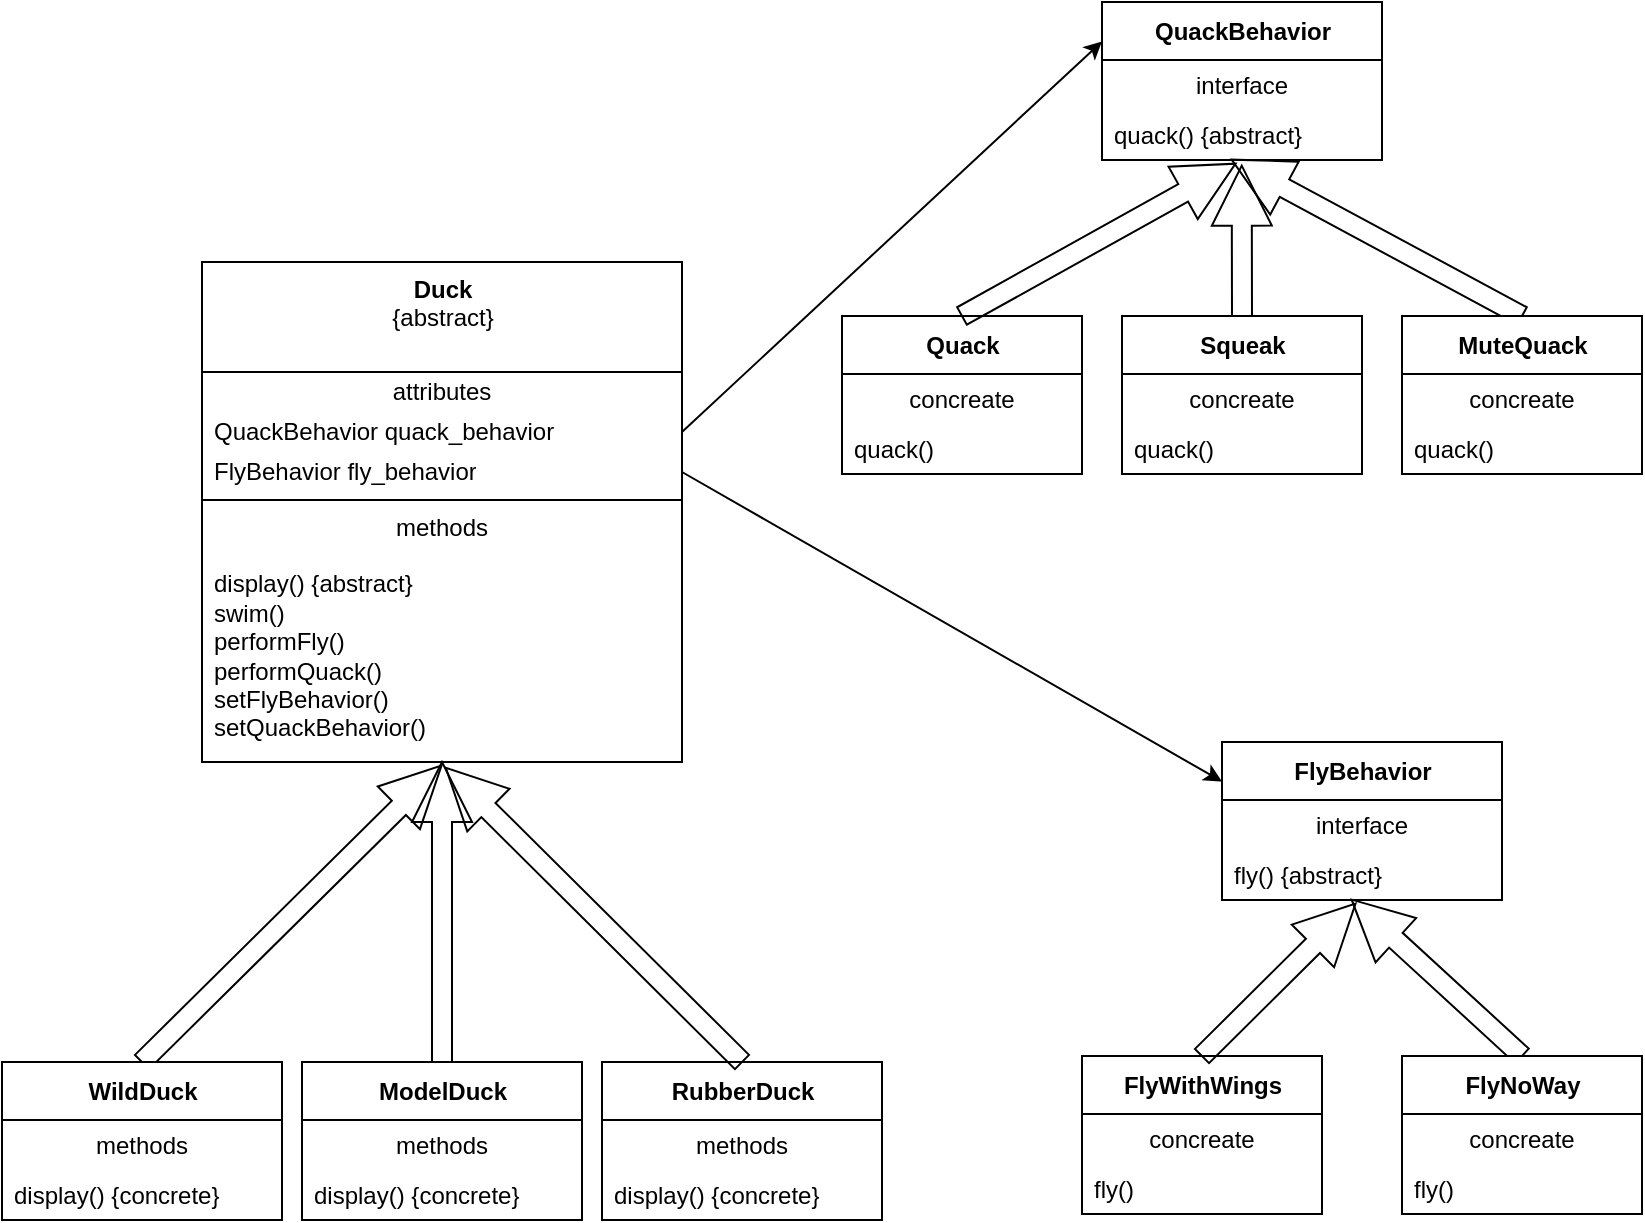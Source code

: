 <mxfile>
    <diagram id="y81J2vsQ6q_i72oybPg3" name="ducks">
        <mxGraphModel dx="2153" dy="953" grid="1" gridSize="10" guides="1" tooltips="1" connect="1" arrows="1" fold="1" page="1" pageScale="1" pageWidth="850" pageHeight="1100" math="0" shadow="0">
            <root>
                <mxCell id="0"/>
                <mxCell id="1" parent="0"/>
                <mxCell id="2" value="&lt;b&gt;Duck&lt;/b&gt;&lt;br&gt;{abstract}" style="swimlane;fontStyle=0;align=center;verticalAlign=top;childLayout=stackLayout;horizontal=1;startSize=55;horizontalStack=0;resizeParent=1;resizeParentMax=0;resizeLast=0;collapsible=0;marginBottom=0;html=1;" parent="1" vertex="1">
                    <mxGeometry x="120" y="160" width="240" height="250" as="geometry"/>
                </mxCell>
                <mxCell id="3" value="attributes" style="text;html=1;strokeColor=none;fillColor=none;align=center;verticalAlign=middle;spacingLeft=4;spacingRight=4;overflow=hidden;rotatable=0;points=[[0,0.5],[1,0.5]];portConstraint=eastwest;" parent="2" vertex="1">
                    <mxGeometry y="55" width="240" height="20" as="geometry"/>
                </mxCell>
                <mxCell id="4" value="QuackBehavior quack_behavior" style="text;html=1;strokeColor=none;fillColor=none;align=left;verticalAlign=middle;spacingLeft=4;spacingRight=4;overflow=hidden;rotatable=0;points=[[0,0.5],[1,0.5]];portConstraint=eastwest;" parent="2" vertex="1">
                    <mxGeometry y="75" width="240" height="20" as="geometry"/>
                </mxCell>
                <mxCell id="6" value="FlyBehavior fly_behavior" style="text;html=1;strokeColor=none;fillColor=none;align=left;verticalAlign=middle;spacingLeft=4;spacingRight=4;overflow=hidden;rotatable=0;points=[[0,0.5],[1,0.5]];portConstraint=eastwest;" parent="2" vertex="1">
                    <mxGeometry y="95" width="240" height="20" as="geometry"/>
                </mxCell>
                <mxCell id="7" value="" style="line;strokeWidth=1;fillColor=none;align=left;verticalAlign=middle;spacingTop=-1;spacingLeft=3;spacingRight=3;rotatable=0;labelPosition=right;points=[];portConstraint=eastwest;" parent="2" vertex="1">
                    <mxGeometry y="115" width="240" height="8" as="geometry"/>
                </mxCell>
                <mxCell id="8" value="methods" style="text;html=1;strokeColor=none;fillColor=none;align=center;verticalAlign=middle;spacingLeft=4;spacingRight=4;overflow=hidden;rotatable=0;points=[[0,0.5],[1,0.5]];portConstraint=eastwest;" parent="2" vertex="1">
                    <mxGeometry y="123" width="240" height="20" as="geometry"/>
                </mxCell>
                <mxCell id="9" value="display() {abstract}&lt;br&gt;swim()&lt;br&gt;performFly()&lt;br&gt;performQuack()&lt;br&gt;setFlyBehavior()&lt;br&gt;setQuackBehavior()&lt;br&gt;" style="text;html=1;strokeColor=none;fillColor=none;align=left;verticalAlign=middle;spacingLeft=4;spacingRight=4;overflow=hidden;rotatable=0;points=[[0,0.5],[1,0.5]];portConstraint=eastwest;" parent="2" vertex="1">
                    <mxGeometry y="143" width="240" height="107" as="geometry"/>
                </mxCell>
                <mxCell id="16" style="edgeStyle=none;html=1;entryX=0.499;entryY=1.017;entryDx=0;entryDy=0;entryPerimeter=0;exitX=0.5;exitY=0;exitDx=0;exitDy=0;shape=arrow;" parent="1" source="13" target="9" edge="1">
                    <mxGeometry relative="1" as="geometry"/>
                </mxCell>
                <mxCell id="13" value="WildDuck" style="swimlane;fontStyle=1;align=center;verticalAlign=middle;childLayout=stackLayout;horizontal=1;startSize=29;horizontalStack=0;resizeParent=1;resizeParentMax=0;resizeLast=0;collapsible=0;marginBottom=0;html=1;" parent="1" vertex="1">
                    <mxGeometry x="20" y="560" width="140" height="79" as="geometry"/>
                </mxCell>
                <mxCell id="14" value="methods" style="text;html=1;strokeColor=none;fillColor=none;align=center;verticalAlign=middle;spacingLeft=4;spacingRight=4;overflow=hidden;rotatable=0;points=[[0,0.5],[1,0.5]];portConstraint=eastwest;" parent="13" vertex="1">
                    <mxGeometry y="29" width="140" height="25" as="geometry"/>
                </mxCell>
                <mxCell id="15" value="display() {concrete}" style="text;html=1;strokeColor=none;fillColor=none;align=left;verticalAlign=middle;spacingLeft=4;spacingRight=4;overflow=hidden;rotatable=0;points=[[0,0.5],[1,0.5]];portConstraint=eastwest;" parent="13" vertex="1">
                    <mxGeometry y="54" width="140" height="25" as="geometry"/>
                </mxCell>
                <mxCell id="18" value="ModelDuck" style="swimlane;fontStyle=1;align=center;verticalAlign=middle;childLayout=stackLayout;horizontal=1;startSize=29;horizontalStack=0;resizeParent=1;resizeParentMax=0;resizeLast=0;collapsible=0;marginBottom=0;html=1;" parent="1" vertex="1">
                    <mxGeometry x="170" y="560" width="140" height="79" as="geometry"/>
                </mxCell>
                <mxCell id="19" value="methods" style="text;html=1;strokeColor=none;fillColor=none;align=center;verticalAlign=middle;spacingLeft=4;spacingRight=4;overflow=hidden;rotatable=0;points=[[0,0.5],[1,0.5]];portConstraint=eastwest;" parent="18" vertex="1">
                    <mxGeometry y="29" width="140" height="25" as="geometry"/>
                </mxCell>
                <mxCell id="20" value="display() {concrete}" style="text;html=1;strokeColor=none;fillColor=none;align=left;verticalAlign=middle;spacingLeft=4;spacingRight=4;overflow=hidden;rotatable=0;points=[[0,0.5],[1,0.5]];portConstraint=eastwest;" parent="18" vertex="1">
                    <mxGeometry y="54" width="140" height="25" as="geometry"/>
                </mxCell>
                <mxCell id="21" value="RubberDuck" style="swimlane;fontStyle=1;align=center;verticalAlign=middle;childLayout=stackLayout;horizontal=1;startSize=29;horizontalStack=0;resizeParent=1;resizeParentMax=0;resizeLast=0;collapsible=0;marginBottom=0;html=1;" parent="1" vertex="1">
                    <mxGeometry x="320" y="560" width="140" height="79" as="geometry"/>
                </mxCell>
                <mxCell id="22" value="methods" style="text;html=1;strokeColor=none;fillColor=none;align=center;verticalAlign=middle;spacingLeft=4;spacingRight=4;overflow=hidden;rotatable=0;points=[[0,0.5],[1,0.5]];portConstraint=eastwest;" parent="21" vertex="1">
                    <mxGeometry y="29" width="140" height="25" as="geometry"/>
                </mxCell>
                <mxCell id="23" value="display() {concrete}" style="text;html=1;strokeColor=none;fillColor=none;align=left;verticalAlign=middle;spacingLeft=4;spacingRight=4;overflow=hidden;rotatable=0;points=[[0,0.5],[1,0.5]];portConstraint=eastwest;" parent="21" vertex="1">
                    <mxGeometry y="54" width="140" height="25" as="geometry"/>
                </mxCell>
                <mxCell id="24" style="edgeStyle=none;html=1;exitX=0.5;exitY=0;exitDx=0;exitDy=0;shape=arrow;" parent="1" source="18" edge="1">
                    <mxGeometry relative="1" as="geometry">
                        <mxPoint x="120" y="570" as="sourcePoint"/>
                        <mxPoint x="240" y="410" as="targetPoint"/>
                    </mxGeometry>
                </mxCell>
                <mxCell id="25" style="edgeStyle=none;html=1;entryX=0.508;entryY=1.027;entryDx=0;entryDy=0;entryPerimeter=0;exitX=0.5;exitY=0;exitDx=0;exitDy=0;shape=arrow;" parent="1" source="21" target="9" edge="1">
                    <mxGeometry relative="1" as="geometry">
                        <mxPoint x="100" y="570" as="sourcePoint"/>
                        <mxPoint x="249.76" y="421.819" as="targetPoint"/>
                    </mxGeometry>
                </mxCell>
                <mxCell id="38" value="" style="edgeStyle=none;shape=arrow;html=1;entryX=0.463;entryY=0.993;entryDx=0;entryDy=0;exitX=0.5;exitY=0;exitDx=0;exitDy=0;entryPerimeter=0;" parent="1" source="35" target="28" edge="1">
                    <mxGeometry relative="1" as="geometry"/>
                </mxCell>
                <mxCell id="26" value="FlyBehavior" style="swimlane;fontStyle=1;align=center;verticalAlign=middle;childLayout=stackLayout;horizontal=1;startSize=29;horizontalStack=0;resizeParent=1;resizeParentMax=0;resizeLast=0;collapsible=0;marginBottom=0;html=1;" parent="1" vertex="1">
                    <mxGeometry x="630" y="400" width="140" height="79" as="geometry"/>
                </mxCell>
                <mxCell id="27" value="interface" style="text;html=1;strokeColor=none;fillColor=none;align=center;verticalAlign=middle;spacingLeft=4;spacingRight=4;overflow=hidden;rotatable=0;points=[[0,0.5],[1,0.5]];portConstraint=eastwest;" parent="26" vertex="1">
                    <mxGeometry y="29" width="140" height="25" as="geometry"/>
                </mxCell>
                <mxCell id="28" value="fly() {abstract}" style="text;html=1;strokeColor=none;fillColor=none;align=left;verticalAlign=middle;spacingLeft=4;spacingRight=4;overflow=hidden;rotatable=0;points=[[0,0.5],[1,0.5]];portConstraint=eastwest;" parent="26" vertex="1">
                    <mxGeometry y="54" width="140" height="25" as="geometry"/>
                </mxCell>
                <mxCell id="32" value="FlyWithWings" style="swimlane;fontStyle=1;align=center;verticalAlign=middle;childLayout=stackLayout;horizontal=1;startSize=29;horizontalStack=0;resizeParent=1;resizeParentMax=0;resizeLast=0;collapsible=0;marginBottom=0;html=1;" parent="1" vertex="1">
                    <mxGeometry x="560" y="557" width="120" height="79" as="geometry"/>
                </mxCell>
                <mxCell id="33" value="concreate" style="text;html=1;strokeColor=none;fillColor=none;align=center;verticalAlign=middle;spacingLeft=4;spacingRight=4;overflow=hidden;rotatable=0;points=[[0,0.5],[1,0.5]];portConstraint=eastwest;" parent="32" vertex="1">
                    <mxGeometry y="29" width="120" height="25" as="geometry"/>
                </mxCell>
                <mxCell id="34" value="fly()" style="text;html=1;strokeColor=none;fillColor=none;align=left;verticalAlign=middle;spacingLeft=4;spacingRight=4;overflow=hidden;rotatable=0;points=[[0,0.5],[1,0.5]];portConstraint=eastwest;" parent="32" vertex="1">
                    <mxGeometry y="54" width="120" height="25" as="geometry"/>
                </mxCell>
                <mxCell id="35" value="FlyNoWay" style="swimlane;fontStyle=1;align=center;verticalAlign=middle;childLayout=stackLayout;horizontal=1;startSize=29;horizontalStack=0;resizeParent=1;resizeParentMax=0;resizeLast=0;collapsible=0;marginBottom=0;html=1;" parent="1" vertex="1">
                    <mxGeometry x="720" y="557" width="120" height="79" as="geometry"/>
                </mxCell>
                <mxCell id="36" value="concreate" style="text;html=1;strokeColor=none;fillColor=none;align=center;verticalAlign=middle;spacingLeft=4;spacingRight=4;overflow=hidden;rotatable=0;points=[[0,0.5],[1,0.5]];portConstraint=eastwest;" parent="35" vertex="1">
                    <mxGeometry y="29" width="120" height="25" as="geometry"/>
                </mxCell>
                <mxCell id="37" value="fly()" style="text;html=1;strokeColor=none;fillColor=none;align=left;verticalAlign=middle;spacingLeft=4;spacingRight=4;overflow=hidden;rotatable=0;points=[[0,0.5],[1,0.5]];portConstraint=eastwest;" parent="35" vertex="1">
                    <mxGeometry y="54" width="120" height="25" as="geometry"/>
                </mxCell>
                <mxCell id="39" value="" style="edgeStyle=none;shape=arrow;html=1;entryX=0.477;entryY=1.073;entryDx=0;entryDy=0;exitX=0.5;exitY=0;exitDx=0;exitDy=0;entryPerimeter=0;" parent="1" source="32" target="28" edge="1">
                    <mxGeometry relative="1" as="geometry">
                        <mxPoint x="810" y="567" as="sourcePoint"/>
                        <mxPoint x="704.82" y="488.825" as="targetPoint"/>
                    </mxGeometry>
                </mxCell>
                <mxCell id="40" value="" style="edgeStyle=none;shape=arrow;html=1;entryX=0.463;entryY=0.993;entryDx=0;entryDy=0;exitX=0.5;exitY=0;exitDx=0;exitDy=0;entryPerimeter=0;" parent="1" source="47" target="43" edge="1">
                    <mxGeometry relative="1" as="geometry"/>
                </mxCell>
                <mxCell id="41" value="QuackBehavior" style="swimlane;fontStyle=1;align=center;verticalAlign=middle;childLayout=stackLayout;horizontal=1;startSize=29;horizontalStack=0;resizeParent=1;resizeParentMax=0;resizeLast=0;collapsible=0;marginBottom=0;html=1;" parent="1" vertex="1">
                    <mxGeometry x="570" y="30" width="140" height="79" as="geometry"/>
                </mxCell>
                <mxCell id="42" value="interface" style="text;html=1;strokeColor=none;fillColor=none;align=center;verticalAlign=middle;spacingLeft=4;spacingRight=4;overflow=hidden;rotatable=0;points=[[0,0.5],[1,0.5]];portConstraint=eastwest;" parent="41" vertex="1">
                    <mxGeometry y="29" width="140" height="25" as="geometry"/>
                </mxCell>
                <mxCell id="43" value="quack() {abstract}" style="text;html=1;strokeColor=none;fillColor=none;align=left;verticalAlign=middle;spacingLeft=4;spacingRight=4;overflow=hidden;rotatable=0;points=[[0,0.5],[1,0.5]];portConstraint=eastwest;" parent="41" vertex="1">
                    <mxGeometry y="54" width="140" height="25" as="geometry"/>
                </mxCell>
                <mxCell id="44" value="Quack" style="swimlane;fontStyle=1;align=center;verticalAlign=middle;childLayout=stackLayout;horizontal=1;startSize=29;horizontalStack=0;resizeParent=1;resizeParentMax=0;resizeLast=0;collapsible=0;marginBottom=0;html=1;" parent="1" vertex="1">
                    <mxGeometry x="440" y="187" width="120" height="79" as="geometry"/>
                </mxCell>
                <mxCell id="45" value="concreate" style="text;html=1;strokeColor=none;fillColor=none;align=center;verticalAlign=middle;spacingLeft=4;spacingRight=4;overflow=hidden;rotatable=0;points=[[0,0.5],[1,0.5]];portConstraint=eastwest;" parent="44" vertex="1">
                    <mxGeometry y="29" width="120" height="25" as="geometry"/>
                </mxCell>
                <mxCell id="46" value="quack()" style="text;html=1;strokeColor=none;fillColor=none;align=left;verticalAlign=middle;spacingLeft=4;spacingRight=4;overflow=hidden;rotatable=0;points=[[0,0.5],[1,0.5]];portConstraint=eastwest;" parent="44" vertex="1">
                    <mxGeometry y="54" width="120" height="25" as="geometry"/>
                </mxCell>
                <mxCell id="47" value="MuteQuack" style="swimlane;fontStyle=1;align=center;verticalAlign=middle;childLayout=stackLayout;horizontal=1;startSize=29;horizontalStack=0;resizeParent=1;resizeParentMax=0;resizeLast=0;collapsible=0;marginBottom=0;html=1;" parent="1" vertex="1">
                    <mxGeometry x="720" y="187" width="120" height="79" as="geometry"/>
                </mxCell>
                <mxCell id="48" value="concreate" style="text;html=1;strokeColor=none;fillColor=none;align=center;verticalAlign=middle;spacingLeft=4;spacingRight=4;overflow=hidden;rotatable=0;points=[[0,0.5],[1,0.5]];portConstraint=eastwest;" parent="47" vertex="1">
                    <mxGeometry y="29" width="120" height="25" as="geometry"/>
                </mxCell>
                <mxCell id="49" value="quack()" style="text;html=1;strokeColor=none;fillColor=none;align=left;verticalAlign=middle;spacingLeft=4;spacingRight=4;overflow=hidden;rotatable=0;points=[[0,0.5],[1,0.5]];portConstraint=eastwest;" parent="47" vertex="1">
                    <mxGeometry y="54" width="120" height="25" as="geometry"/>
                </mxCell>
                <mxCell id="50" value="" style="edgeStyle=none;shape=arrow;html=1;entryX=0.477;entryY=1.073;entryDx=0;entryDy=0;exitX=0.5;exitY=0;exitDx=0;exitDy=0;entryPerimeter=0;" parent="1" source="44" target="43" edge="1">
                    <mxGeometry relative="1" as="geometry">
                        <mxPoint x="810" y="197" as="sourcePoint"/>
                        <mxPoint x="704.82" y="118.825" as="targetPoint"/>
                    </mxGeometry>
                </mxCell>
                <mxCell id="54" value="" style="edgeStyle=none;shape=arrow;html=1;exitX=0.5;exitY=0;exitDx=0;exitDy=0;entryX=0.499;entryY=1.113;entryDx=0;entryDy=0;entryPerimeter=0;" parent="1" source="51" target="43" edge="1">
                    <mxGeometry relative="1" as="geometry">
                        <mxPoint x="640" y="110" as="targetPoint"/>
                        <mxPoint x="670" y="170" as="sourcePoint"/>
                    </mxGeometry>
                </mxCell>
                <mxCell id="51" value="Squeak" style="swimlane;fontStyle=1;align=center;verticalAlign=middle;childLayout=stackLayout;horizontal=1;startSize=29;horizontalStack=0;resizeParent=1;resizeParentMax=0;resizeLast=0;collapsible=0;marginBottom=0;html=1;" parent="1" vertex="1">
                    <mxGeometry x="580" y="187" width="120" height="79" as="geometry"/>
                </mxCell>
                <mxCell id="52" value="concreate" style="text;html=1;strokeColor=none;fillColor=none;align=center;verticalAlign=middle;spacingLeft=4;spacingRight=4;overflow=hidden;rotatable=0;points=[[0,0.5],[1,0.5]];portConstraint=eastwest;" parent="51" vertex="1">
                    <mxGeometry y="29" width="120" height="25" as="geometry"/>
                </mxCell>
                <mxCell id="53" value="quack()" style="text;html=1;strokeColor=none;fillColor=none;align=left;verticalAlign=middle;spacingLeft=4;spacingRight=4;overflow=hidden;rotatable=0;points=[[0,0.5],[1,0.5]];portConstraint=eastwest;" parent="51" vertex="1">
                    <mxGeometry y="54" width="120" height="25" as="geometry"/>
                </mxCell>
                <mxCell id="55" value="" style="endArrow=classic;html=1;exitX=1;exitY=0.5;exitDx=0;exitDy=0;entryX=0;entryY=0.25;entryDx=0;entryDy=0;" parent="1" source="6" target="26" edge="1">
                    <mxGeometry width="50" height="50" relative="1" as="geometry">
                        <mxPoint x="400" y="460" as="sourcePoint"/>
                        <mxPoint x="600" y="350" as="targetPoint"/>
                    </mxGeometry>
                </mxCell>
                <mxCell id="56" value="" style="endArrow=classic;html=1;exitX=1;exitY=0.5;exitDx=0;exitDy=0;entryX=0;entryY=0.25;entryDx=0;entryDy=0;" parent="1" source="4" target="41" edge="1">
                    <mxGeometry width="50" height="50" relative="1" as="geometry">
                        <mxPoint x="370" y="175" as="sourcePoint"/>
                        <mxPoint x="560" y="60" as="targetPoint"/>
                    </mxGeometry>
                </mxCell>
            </root>
        </mxGraphModel>
    </diagram>
    <diagram id="SUP1asOqIllWdk1ZQvld" name="actionGame">
        <mxGraphModel dx="553" dy="1180" grid="1" gridSize="10" guides="1" tooltips="1" connect="1" arrows="1" fold="1" page="1" pageScale="1" pageWidth="850" pageHeight="1100" math="0" shadow="0">
            <root>
                <mxCell id="FtUsIOzg6ZiFX8PkNs-J-0"/>
                <mxCell id="FtUsIOzg6ZiFX8PkNs-J-1" parent="FtUsIOzg6ZiFX8PkNs-J-0"/>
                <mxCell id="5q2N4EW3rgL2drmj5KT_-0" value="&lt;b&gt;Character&lt;/b&gt;&lt;br&gt;{abstract}" style="swimlane;fontStyle=0;align=center;verticalAlign=top;childLayout=stackLayout;horizontal=1;startSize=55;horizontalStack=0;resizeParent=1;resizeParentMax=0;resizeLast=0;collapsible=0;marginBottom=0;html=1;" vertex="1" parent="FtUsIOzg6ZiFX8PkNs-J-1">
                    <mxGeometry x="120" y="160" width="240" height="230" as="geometry"/>
                </mxCell>
                <mxCell id="5q2N4EW3rgL2drmj5KT_-1" value="attributes" style="text;html=1;strokeColor=none;fillColor=none;align=center;verticalAlign=middle;spacingLeft=4;spacingRight=4;overflow=hidden;rotatable=0;points=[[0,0.5],[1,0.5]];portConstraint=eastwest;" vertex="1" parent="5q2N4EW3rgL2drmj5KT_-0">
                    <mxGeometry y="55" width="240" height="20" as="geometry"/>
                </mxCell>
                <mxCell id="5q2N4EW3rgL2drmj5KT_-2" value="WeaponBehavior weapon_behavior" style="text;html=1;strokeColor=none;fillColor=none;align=left;verticalAlign=middle;spacingLeft=4;spacingRight=4;overflow=hidden;rotatable=0;points=[[0,0.5],[1,0.5]];portConstraint=eastwest;" vertex="1" parent="5q2N4EW3rgL2drmj5KT_-0">
                    <mxGeometry y="75" width="240" height="20" as="geometry"/>
                </mxCell>
                <mxCell id="5q2N4EW3rgL2drmj5KT_-3" value="" style="line;strokeWidth=1;fillColor=none;align=left;verticalAlign=middle;spacingTop=-1;spacingLeft=3;spacingRight=3;rotatable=0;labelPosition=right;points=[];portConstraint=eastwest;" vertex="1" parent="5q2N4EW3rgL2drmj5KT_-0">
                    <mxGeometry y="95" width="240" height="8" as="geometry"/>
                </mxCell>
                <mxCell id="5q2N4EW3rgL2drmj5KT_-4" value="methods" style="text;html=1;strokeColor=none;fillColor=none;align=center;verticalAlign=middle;spacingLeft=4;spacingRight=4;overflow=hidden;rotatable=0;points=[[0,0.5],[1,0.5]];portConstraint=eastwest;" vertex="1" parent="5q2N4EW3rgL2drmj5KT_-0">
                    <mxGeometry y="103" width="240" height="20" as="geometry"/>
                </mxCell>
                <mxCell id="5q2N4EW3rgL2drmj5KT_-5" value="fight {abstract}&lt;br&gt;setWeapon(WeaponBehavior wb)&lt;br&gt;" style="text;html=1;strokeColor=none;fillColor=none;align=left;verticalAlign=middle;spacingLeft=4;spacingRight=4;overflow=hidden;rotatable=0;points=[[0,0.5],[1,0.5]];portConstraint=eastwest;" vertex="1" parent="5q2N4EW3rgL2drmj5KT_-0">
                    <mxGeometry y="123" width="240" height="107" as="geometry"/>
                </mxCell>
                <mxCell id="5q2N4EW3rgL2drmj5KT_-6" style="edgeStyle=none;html=1;entryX=0.081;entryY=1.023;entryDx=0;entryDy=0;entryPerimeter=0;exitX=0.5;exitY=0;exitDx=0;exitDy=0;shape=arrow;" edge="1" parent="FtUsIOzg6ZiFX8PkNs-J-1" source="5q2N4EW3rgL2drmj5KT_-7" target="5q2N4EW3rgL2drmj5KT_-5">
                    <mxGeometry relative="1" as="geometry"/>
                </mxCell>
                <mxCell id="5q2N4EW3rgL2drmj5KT_-7" value="Queen" style="swimlane;fontStyle=1;align=center;verticalAlign=middle;childLayout=stackLayout;horizontal=1;startSize=29;horizontalStack=0;resizeParent=1;resizeParentMax=0;resizeLast=0;collapsible=0;marginBottom=0;html=1;" vertex="1" parent="FtUsIOzg6ZiFX8PkNs-J-1">
                    <mxGeometry x="20" y="560" width="140" height="79" as="geometry"/>
                </mxCell>
                <mxCell id="5q2N4EW3rgL2drmj5KT_-8" value="methods" style="text;html=1;strokeColor=none;fillColor=none;align=center;verticalAlign=middle;spacingLeft=4;spacingRight=4;overflow=hidden;rotatable=0;points=[[0,0.5],[1,0.5]];portConstraint=eastwest;" vertex="1" parent="5q2N4EW3rgL2drmj5KT_-7">
                    <mxGeometry y="29" width="140" height="25" as="geometry"/>
                </mxCell>
                <mxCell id="5q2N4EW3rgL2drmj5KT_-9" value="fight() {concrete}" style="text;html=1;strokeColor=none;fillColor=none;align=left;verticalAlign=middle;spacingLeft=4;spacingRight=4;overflow=hidden;rotatable=0;points=[[0,0.5],[1,0.5]];portConstraint=eastwest;" vertex="1" parent="5q2N4EW3rgL2drmj5KT_-7">
                    <mxGeometry y="54" width="140" height="25" as="geometry"/>
                </mxCell>
                <mxCell id="5q2N4EW3rgL2drmj5KT_-10" value="King" style="swimlane;fontStyle=1;align=center;verticalAlign=middle;childLayout=stackLayout;horizontal=1;startSize=29;horizontalStack=0;resizeParent=1;resizeParentMax=0;resizeLast=0;collapsible=0;marginBottom=0;html=1;" vertex="1" parent="FtUsIOzg6ZiFX8PkNs-J-1">
                    <mxGeometry x="170" y="560" width="140" height="79" as="geometry"/>
                </mxCell>
                <mxCell id="5q2N4EW3rgL2drmj5KT_-11" value="methods" style="text;html=1;strokeColor=none;fillColor=none;align=center;verticalAlign=middle;spacingLeft=4;spacingRight=4;overflow=hidden;rotatable=0;points=[[0,0.5],[1,0.5]];portConstraint=eastwest;" vertex="1" parent="5q2N4EW3rgL2drmj5KT_-10">
                    <mxGeometry y="29" width="140" height="25" as="geometry"/>
                </mxCell>
                <mxCell id="5q2N4EW3rgL2drmj5KT_-12" value="fight() {concrete}" style="text;html=1;strokeColor=none;fillColor=none;align=left;verticalAlign=middle;spacingLeft=4;spacingRight=4;overflow=hidden;rotatable=0;points=[[0,0.5],[1,0.5]];portConstraint=eastwest;" vertex="1" parent="5q2N4EW3rgL2drmj5KT_-10">
                    <mxGeometry y="54" width="140" height="25" as="geometry"/>
                </mxCell>
                <mxCell id="5q2N4EW3rgL2drmj5KT_-13" value="Knight" style="swimlane;fontStyle=1;align=center;verticalAlign=middle;childLayout=stackLayout;horizontal=1;startSize=29;horizontalStack=0;resizeParent=1;resizeParentMax=0;resizeLast=0;collapsible=0;marginBottom=0;html=1;" vertex="1" parent="FtUsIOzg6ZiFX8PkNs-J-1">
                    <mxGeometry x="320" y="560" width="140" height="79" as="geometry"/>
                </mxCell>
                <mxCell id="5q2N4EW3rgL2drmj5KT_-14" value="methods" style="text;html=1;strokeColor=none;fillColor=none;align=center;verticalAlign=middle;spacingLeft=4;spacingRight=4;overflow=hidden;rotatable=0;points=[[0,0.5],[1,0.5]];portConstraint=eastwest;" vertex="1" parent="5q2N4EW3rgL2drmj5KT_-13">
                    <mxGeometry y="29" width="140" height="25" as="geometry"/>
                </mxCell>
                <mxCell id="5q2N4EW3rgL2drmj5KT_-15" value="fight() {concrete}" style="text;html=1;strokeColor=none;fillColor=none;align=left;verticalAlign=middle;spacingLeft=4;spacingRight=4;overflow=hidden;rotatable=0;points=[[0,0.5],[1,0.5]];portConstraint=eastwest;" vertex="1" parent="5q2N4EW3rgL2drmj5KT_-13">
                    <mxGeometry y="54" width="140" height="25" as="geometry"/>
                </mxCell>
                <mxCell id="5q2N4EW3rgL2drmj5KT_-16" style="edgeStyle=none;html=1;exitX=0.5;exitY=0;exitDx=0;exitDy=0;shape=arrow;entryX=0.51;entryY=1.023;entryDx=0;entryDy=0;entryPerimeter=0;" edge="1" parent="FtUsIOzg6ZiFX8PkNs-J-1" source="5q2N4EW3rgL2drmj5KT_-10" target="5q2N4EW3rgL2drmj5KT_-5">
                    <mxGeometry relative="1" as="geometry">
                        <mxPoint x="120" y="570" as="sourcePoint"/>
                        <mxPoint x="240" y="410" as="targetPoint"/>
                    </mxGeometry>
                </mxCell>
                <mxCell id="5q2N4EW3rgL2drmj5KT_-17" style="edgeStyle=none;html=1;entryX=0.91;entryY=1.023;entryDx=0;entryDy=0;entryPerimeter=0;exitX=0.5;exitY=0;exitDx=0;exitDy=0;shape=arrow;" edge="1" parent="FtUsIOzg6ZiFX8PkNs-J-1" source="5q2N4EW3rgL2drmj5KT_-13" target="5q2N4EW3rgL2drmj5KT_-5">
                    <mxGeometry relative="1" as="geometry">
                        <mxPoint x="100" y="570" as="sourcePoint"/>
                        <mxPoint x="249.76" y="421.819" as="targetPoint"/>
                    </mxGeometry>
                </mxCell>
                <mxCell id="5q2N4EW3rgL2drmj5KT_-18" value="" style="edgeStyle=none;shape=arrow;html=1;entryX=1;entryY=0.5;entryDx=0;entryDy=0;exitX=0.5;exitY=0;exitDx=0;exitDy=0;" edge="1" parent="FtUsIOzg6ZiFX8PkNs-J-1" source="5q2N4EW3rgL2drmj5KT_-25" target="5q2N4EW3rgL2drmj5KT_-21">
                    <mxGeometry relative="1" as="geometry"/>
                </mxCell>
                <mxCell id="5q2N4EW3rgL2drmj5KT_-19" value="WeaponBehavior" style="swimlane;fontStyle=1;align=center;verticalAlign=middle;childLayout=stackLayout;horizontal=1;startSize=29;horizontalStack=0;resizeParent=1;resizeParentMax=0;resizeLast=0;collapsible=0;marginBottom=0;html=1;" vertex="1" parent="FtUsIOzg6ZiFX8PkNs-J-1">
                    <mxGeometry x="570" y="120" width="140" height="79" as="geometry"/>
                </mxCell>
                <mxCell id="5q2N4EW3rgL2drmj5KT_-20" value="interface" style="text;html=1;strokeColor=none;fillColor=none;align=center;verticalAlign=middle;spacingLeft=4;spacingRight=4;overflow=hidden;rotatable=0;points=[[0,0.5],[1,0.5]];portConstraint=eastwest;" vertex="1" parent="5q2N4EW3rgL2drmj5KT_-19">
                    <mxGeometry y="29" width="140" height="25" as="geometry"/>
                </mxCell>
                <mxCell id="5q2N4EW3rgL2drmj5KT_-21" value="useWeapon() {abstract}" style="text;html=1;strokeColor=none;fillColor=none;align=left;verticalAlign=middle;spacingLeft=4;spacingRight=4;overflow=hidden;rotatable=0;points=[[0,0.5],[1,0.5]];portConstraint=eastwest;" vertex="1" parent="5q2N4EW3rgL2drmj5KT_-19">
                    <mxGeometry y="54" width="140" height="25" as="geometry"/>
                </mxCell>
                <mxCell id="5q2N4EW3rgL2drmj5KT_-22" value="KnifeBehavior" style="swimlane;fontStyle=1;align=center;verticalAlign=middle;childLayout=stackLayout;horizontal=1;startSize=29;horizontalStack=0;resizeParent=1;resizeParentMax=0;resizeLast=0;collapsible=0;marginBottom=0;html=1;" vertex="1" parent="FtUsIOzg6ZiFX8PkNs-J-1">
                    <mxGeometry x="440" y="277" width="120" height="79" as="geometry"/>
                </mxCell>
                <mxCell id="5q2N4EW3rgL2drmj5KT_-23" value="concreate" style="text;html=1;strokeColor=none;fillColor=none;align=center;verticalAlign=middle;spacingLeft=4;spacingRight=4;overflow=hidden;rotatable=0;points=[[0,0.5],[1,0.5]];portConstraint=eastwest;" vertex="1" parent="5q2N4EW3rgL2drmj5KT_-22">
                    <mxGeometry y="29" width="120" height="25" as="geometry"/>
                </mxCell>
                <mxCell id="5q2N4EW3rgL2drmj5KT_-24" value="useWeapon()" style="text;html=1;strokeColor=none;fillColor=none;align=left;verticalAlign=middle;spacingLeft=4;spacingRight=4;overflow=hidden;rotatable=0;points=[[0,0.5],[1,0.5]];portConstraint=eastwest;" vertex="1" parent="5q2N4EW3rgL2drmj5KT_-22">
                    <mxGeometry y="54" width="120" height="25" as="geometry"/>
                </mxCell>
                <mxCell id="5q2N4EW3rgL2drmj5KT_-25" value="AxeBehavior" style="swimlane;fontStyle=1;align=center;verticalAlign=middle;childLayout=stackLayout;horizontal=1;startSize=29;horizontalStack=0;resizeParent=1;resizeParentMax=0;resizeLast=0;collapsible=0;marginBottom=0;html=1;" vertex="1" parent="FtUsIOzg6ZiFX8PkNs-J-1">
                    <mxGeometry x="720" y="277" width="120" height="79" as="geometry"/>
                </mxCell>
                <mxCell id="5q2N4EW3rgL2drmj5KT_-26" value="concreate" style="text;html=1;strokeColor=none;fillColor=none;align=center;verticalAlign=middle;spacingLeft=4;spacingRight=4;overflow=hidden;rotatable=0;points=[[0,0.5],[1,0.5]];portConstraint=eastwest;" vertex="1" parent="5q2N4EW3rgL2drmj5KT_-25">
                    <mxGeometry y="29" width="120" height="25" as="geometry"/>
                </mxCell>
                <mxCell id="5q2N4EW3rgL2drmj5KT_-27" value="useWeapon()" style="text;html=1;strokeColor=none;fillColor=none;align=left;verticalAlign=middle;spacingLeft=4;spacingRight=4;overflow=hidden;rotatable=0;points=[[0,0.5],[1,0.5]];portConstraint=eastwest;" vertex="1" parent="5q2N4EW3rgL2drmj5KT_-25">
                    <mxGeometry y="54" width="120" height="25" as="geometry"/>
                </mxCell>
                <mxCell id="5q2N4EW3rgL2drmj5KT_-28" value="" style="edgeStyle=none;shape=arrow;html=1;entryX=0;entryY=0.5;entryDx=0;entryDy=0;exitX=0.5;exitY=0;exitDx=0;exitDy=0;" edge="1" parent="FtUsIOzg6ZiFX8PkNs-J-1" source="5q2N4EW3rgL2drmj5KT_-22" target="5q2N4EW3rgL2drmj5KT_-21">
                    <mxGeometry relative="1" as="geometry">
                        <mxPoint x="810" y="287" as="sourcePoint"/>
                        <mxPoint x="704.82" y="208.825" as="targetPoint"/>
                    </mxGeometry>
                </mxCell>
                <mxCell id="5q2N4EW3rgL2drmj5KT_-29" value="" style="edgeStyle=none;shape=arrow;html=1;exitX=0.5;exitY=0;exitDx=0;exitDy=0;" edge="1" parent="FtUsIOzg6ZiFX8PkNs-J-1" source="5q2N4EW3rgL2drmj5KT_-30">
                    <mxGeometry relative="1" as="geometry">
                        <mxPoint x="640" y="200" as="targetPoint"/>
                        <mxPoint x="670" y="260" as="sourcePoint"/>
                    </mxGeometry>
                </mxCell>
                <mxCell id="5q2N4EW3rgL2drmj5KT_-30" value="BowAndArrow&lt;br&gt;Behavior" style="swimlane;fontStyle=1;align=center;verticalAlign=middle;childLayout=stackLayout;horizontal=1;startSize=29;horizontalStack=0;resizeParent=1;resizeParentMax=0;resizeLast=0;collapsible=0;marginBottom=0;html=1;" vertex="1" parent="FtUsIOzg6ZiFX8PkNs-J-1">
                    <mxGeometry x="580" y="277" width="120" height="79" as="geometry"/>
                </mxCell>
                <mxCell id="5q2N4EW3rgL2drmj5KT_-31" value="concreate" style="text;html=1;strokeColor=none;fillColor=none;align=center;verticalAlign=middle;spacingLeft=4;spacingRight=4;overflow=hidden;rotatable=0;points=[[0,0.5],[1,0.5]];portConstraint=eastwest;" vertex="1" parent="5q2N4EW3rgL2drmj5KT_-30">
                    <mxGeometry y="29" width="120" height="25" as="geometry"/>
                </mxCell>
                <mxCell id="5q2N4EW3rgL2drmj5KT_-32" value="useWeapon()" style="text;html=1;strokeColor=none;fillColor=none;align=left;verticalAlign=middle;spacingLeft=4;spacingRight=4;overflow=hidden;rotatable=0;points=[[0,0.5],[1,0.5]];portConstraint=eastwest;" vertex="1" parent="5q2N4EW3rgL2drmj5KT_-30">
                    <mxGeometry y="54" width="120" height="25" as="geometry"/>
                </mxCell>
                <mxCell id="5q2N4EW3rgL2drmj5KT_-33" value="" style="endArrow=classic;html=1;exitX=1;exitY=0.5;exitDx=0;exitDy=0;entryX=0;entryY=0.25;entryDx=0;entryDy=0;" edge="1" parent="FtUsIOzg6ZiFX8PkNs-J-1" source="5q2N4EW3rgL2drmj5KT_-2" target="5q2N4EW3rgL2drmj5KT_-19">
                    <mxGeometry width="50" height="50" relative="1" as="geometry">
                        <mxPoint x="370" y="175" as="sourcePoint"/>
                        <mxPoint x="560" y="60" as="targetPoint"/>
                    </mxGeometry>
                </mxCell>
                <mxCell id="5q2N4EW3rgL2drmj5KT_-34" value="Troll" style="swimlane;fontStyle=1;align=center;verticalAlign=middle;childLayout=stackLayout;horizontal=1;startSize=29;horizontalStack=0;resizeParent=1;resizeParentMax=0;resizeLast=0;collapsible=0;marginBottom=0;html=1;" vertex="1" parent="FtUsIOzg6ZiFX8PkNs-J-1">
                    <mxGeometry x="90" y="680" width="140" height="79" as="geometry"/>
                </mxCell>
                <mxCell id="5q2N4EW3rgL2drmj5KT_-35" value="methods" style="text;html=1;strokeColor=none;fillColor=none;align=center;verticalAlign=middle;spacingLeft=4;spacingRight=4;overflow=hidden;rotatable=0;points=[[0,0.5],[1,0.5]];portConstraint=eastwest;" vertex="1" parent="5q2N4EW3rgL2drmj5KT_-34">
                    <mxGeometry y="29" width="140" height="25" as="geometry"/>
                </mxCell>
                <mxCell id="5q2N4EW3rgL2drmj5KT_-36" value="fight() {concrete}" style="text;html=1;strokeColor=none;fillColor=none;align=left;verticalAlign=middle;spacingLeft=4;spacingRight=4;overflow=hidden;rotatable=0;points=[[0,0.5],[1,0.5]];portConstraint=eastwest;" vertex="1" parent="5q2N4EW3rgL2drmj5KT_-34">
                    <mxGeometry y="54" width="140" height="25" as="geometry"/>
                </mxCell>
                <mxCell id="5q2N4EW3rgL2drmj5KT_-37" value="Dragon" style="swimlane;fontStyle=1;align=center;verticalAlign=middle;childLayout=stackLayout;horizontal=1;startSize=29;horizontalStack=0;resizeParent=1;resizeParentMax=0;resizeLast=0;collapsible=0;marginBottom=0;html=1;" vertex="1" parent="FtUsIOzg6ZiFX8PkNs-J-1">
                    <mxGeometry x="250" y="680" width="140" height="79" as="geometry"/>
                </mxCell>
                <mxCell id="5q2N4EW3rgL2drmj5KT_-38" value="methods" style="text;html=1;strokeColor=none;fillColor=none;align=center;verticalAlign=middle;spacingLeft=4;spacingRight=4;overflow=hidden;rotatable=0;points=[[0,0.5],[1,0.5]];portConstraint=eastwest;" vertex="1" parent="5q2N4EW3rgL2drmj5KT_-37">
                    <mxGeometry y="29" width="140" height="25" as="geometry"/>
                </mxCell>
                <mxCell id="5q2N4EW3rgL2drmj5KT_-39" value="fight() {concrete}" style="text;html=1;strokeColor=none;fillColor=none;align=left;verticalAlign=middle;spacingLeft=4;spacingRight=4;overflow=hidden;rotatable=0;points=[[0,0.5],[1,0.5]];portConstraint=eastwest;" vertex="1" parent="5q2N4EW3rgL2drmj5KT_-37">
                    <mxGeometry y="54" width="140" height="25" as="geometry"/>
                </mxCell>
                <mxCell id="5q2N4EW3rgL2drmj5KT_-40" value="SwordBehavior" style="swimlane;fontStyle=1;align=center;verticalAlign=middle;childLayout=stackLayout;horizontal=1;startSize=29;horizontalStack=0;resizeParent=1;resizeParentMax=0;resizeLast=0;collapsible=0;marginBottom=0;html=1;" vertex="1" parent="FtUsIOzg6ZiFX8PkNs-J-1">
                    <mxGeometry x="500" y="400" width="120" height="79" as="geometry"/>
                </mxCell>
                <mxCell id="5q2N4EW3rgL2drmj5KT_-41" value="concreate" style="text;html=1;strokeColor=none;fillColor=none;align=center;verticalAlign=middle;spacingLeft=4;spacingRight=4;overflow=hidden;rotatable=0;points=[[0,0.5],[1,0.5]];portConstraint=eastwest;" vertex="1" parent="5q2N4EW3rgL2drmj5KT_-40">
                    <mxGeometry y="29" width="120" height="25" as="geometry"/>
                </mxCell>
                <mxCell id="5q2N4EW3rgL2drmj5KT_-42" value="useWeapon()" style="text;html=1;strokeColor=none;fillColor=none;align=left;verticalAlign=middle;spacingLeft=4;spacingRight=4;overflow=hidden;rotatable=0;points=[[0,0.5],[1,0.5]];portConstraint=eastwest;" vertex="1" parent="5q2N4EW3rgL2drmj5KT_-40">
                    <mxGeometry y="54" width="120" height="25" as="geometry"/>
                </mxCell>
                <mxCell id="5q2N4EW3rgL2drmj5KT_-43" value="FireBehavior" style="swimlane;fontStyle=1;align=center;verticalAlign=middle;childLayout=stackLayout;horizontal=1;startSize=29;horizontalStack=0;resizeParent=1;resizeParentMax=0;resizeLast=0;collapsible=0;marginBottom=0;html=1;" vertex="1" parent="FtUsIOzg6ZiFX8PkNs-J-1">
                    <mxGeometry x="660" y="400" width="120" height="79" as="geometry"/>
                </mxCell>
                <mxCell id="5q2N4EW3rgL2drmj5KT_-44" value="concreate" style="text;html=1;strokeColor=none;fillColor=none;align=center;verticalAlign=middle;spacingLeft=4;spacingRight=4;overflow=hidden;rotatable=0;points=[[0,0.5],[1,0.5]];portConstraint=eastwest;" vertex="1" parent="5q2N4EW3rgL2drmj5KT_-43">
                    <mxGeometry y="29" width="120" height="25" as="geometry"/>
                </mxCell>
                <mxCell id="5q2N4EW3rgL2drmj5KT_-45" value="useWeapon()" style="text;html=1;strokeColor=none;fillColor=none;align=left;verticalAlign=middle;spacingLeft=4;spacingRight=4;overflow=hidden;rotatable=0;points=[[0,0.5],[1,0.5]];portConstraint=eastwest;" vertex="1" parent="5q2N4EW3rgL2drmj5KT_-43">
                    <mxGeometry y="54" width="120" height="25" as="geometry"/>
                </mxCell>
                <mxCell id="5q2N4EW3rgL2drmj5KT_-46" value="" style="edgeStyle=none;shape=arrow;html=1;exitX=0.5;exitY=0;exitDx=0;exitDy=0;entryX=0.218;entryY=1.14;entryDx=0;entryDy=0;entryPerimeter=0;" edge="1" parent="FtUsIOzg6ZiFX8PkNs-J-1" source="5q2N4EW3rgL2drmj5KT_-40" target="5q2N4EW3rgL2drmj5KT_-21">
                    <mxGeometry relative="1" as="geometry">
                        <mxPoint x="510" y="287" as="sourcePoint"/>
                        <mxPoint x="646.78" y="210.825" as="targetPoint"/>
                    </mxGeometry>
                </mxCell>
                <mxCell id="5q2N4EW3rgL2drmj5KT_-47" value="" style="edgeStyle=none;shape=arrow;html=1;exitX=0.5;exitY=0;exitDx=0;exitDy=0;entryX=0.775;entryY=1.02;entryDx=0;entryDy=0;entryPerimeter=0;" edge="1" parent="FtUsIOzg6ZiFX8PkNs-J-1" source="5q2N4EW3rgL2drmj5KT_-43" target="5q2N4EW3rgL2drmj5KT_-21">
                    <mxGeometry relative="1" as="geometry">
                        <mxPoint x="570" y="410" as="sourcePoint"/>
                        <mxPoint x="645.316" y="209" as="targetPoint"/>
                    </mxGeometry>
                </mxCell>
                <mxCell id="5q2N4EW3rgL2drmj5KT_-48" style="edgeStyle=none;html=1;entryX=0.735;entryY=1.005;entryDx=0;entryDy=0;entryPerimeter=0;exitX=0.5;exitY=0;exitDx=0;exitDy=0;shape=arrow;" edge="1" parent="FtUsIOzg6ZiFX8PkNs-J-1" source="5q2N4EW3rgL2drmj5KT_-37" target="5q2N4EW3rgL2drmj5KT_-5">
                    <mxGeometry relative="1" as="geometry">
                        <mxPoint x="400" y="570" as="sourcePoint"/>
                        <mxPoint x="348.4" y="402.461" as="targetPoint"/>
                    </mxGeometry>
                </mxCell>
                <mxCell id="5q2N4EW3rgL2drmj5KT_-49" style="edgeStyle=none;html=1;entryX=0.273;entryY=1.014;entryDx=0;entryDy=0;entryPerimeter=0;exitX=0.5;exitY=0;exitDx=0;exitDy=0;shape=arrow;" edge="1" parent="FtUsIOzg6ZiFX8PkNs-J-1" source="5q2N4EW3rgL2drmj5KT_-34" target="5q2N4EW3rgL2drmj5KT_-5">
                    <mxGeometry relative="1" as="geometry">
                        <mxPoint x="330" y="690" as="sourcePoint"/>
                        <mxPoint x="306.4" y="400.535" as="targetPoint"/>
                    </mxGeometry>
                </mxCell>
            </root>
        </mxGraphModel>
    </diagram>
</mxfile>

